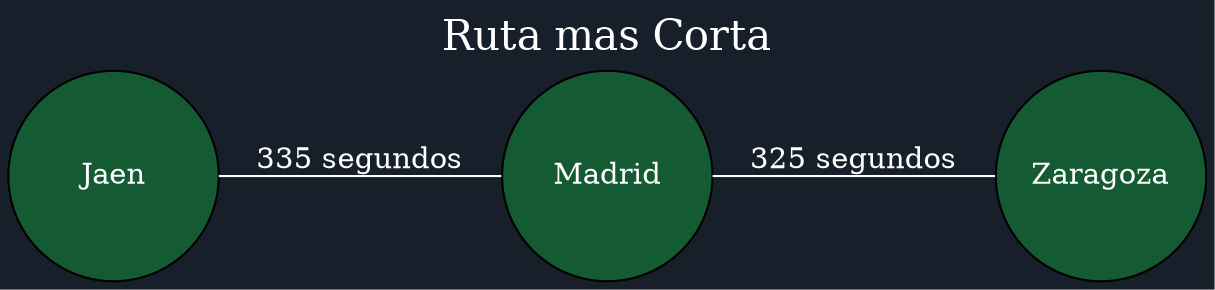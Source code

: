 graph Ruta {
  label="Ruta mas Corta";
  labelloc="t";
  fontsize=20;
  fontcolor="white";
  bgcolor="#17202a";
  node [style=filled, fillcolor="#145a32", fontcolor="white", shape=circle, width=1.4, fixedsize=true];
  edge [color="white", fontcolor="white"];
  rankdir="LR";
  "Jaen";
  "Jaen";
  "Jaen" -- "Madrid" [label="335 segundos"];
  "Madrid";
  "Madrid";
  "Madrid" -- "Zaragoza" [label="325 segundos"];
  "Zaragoza";
}